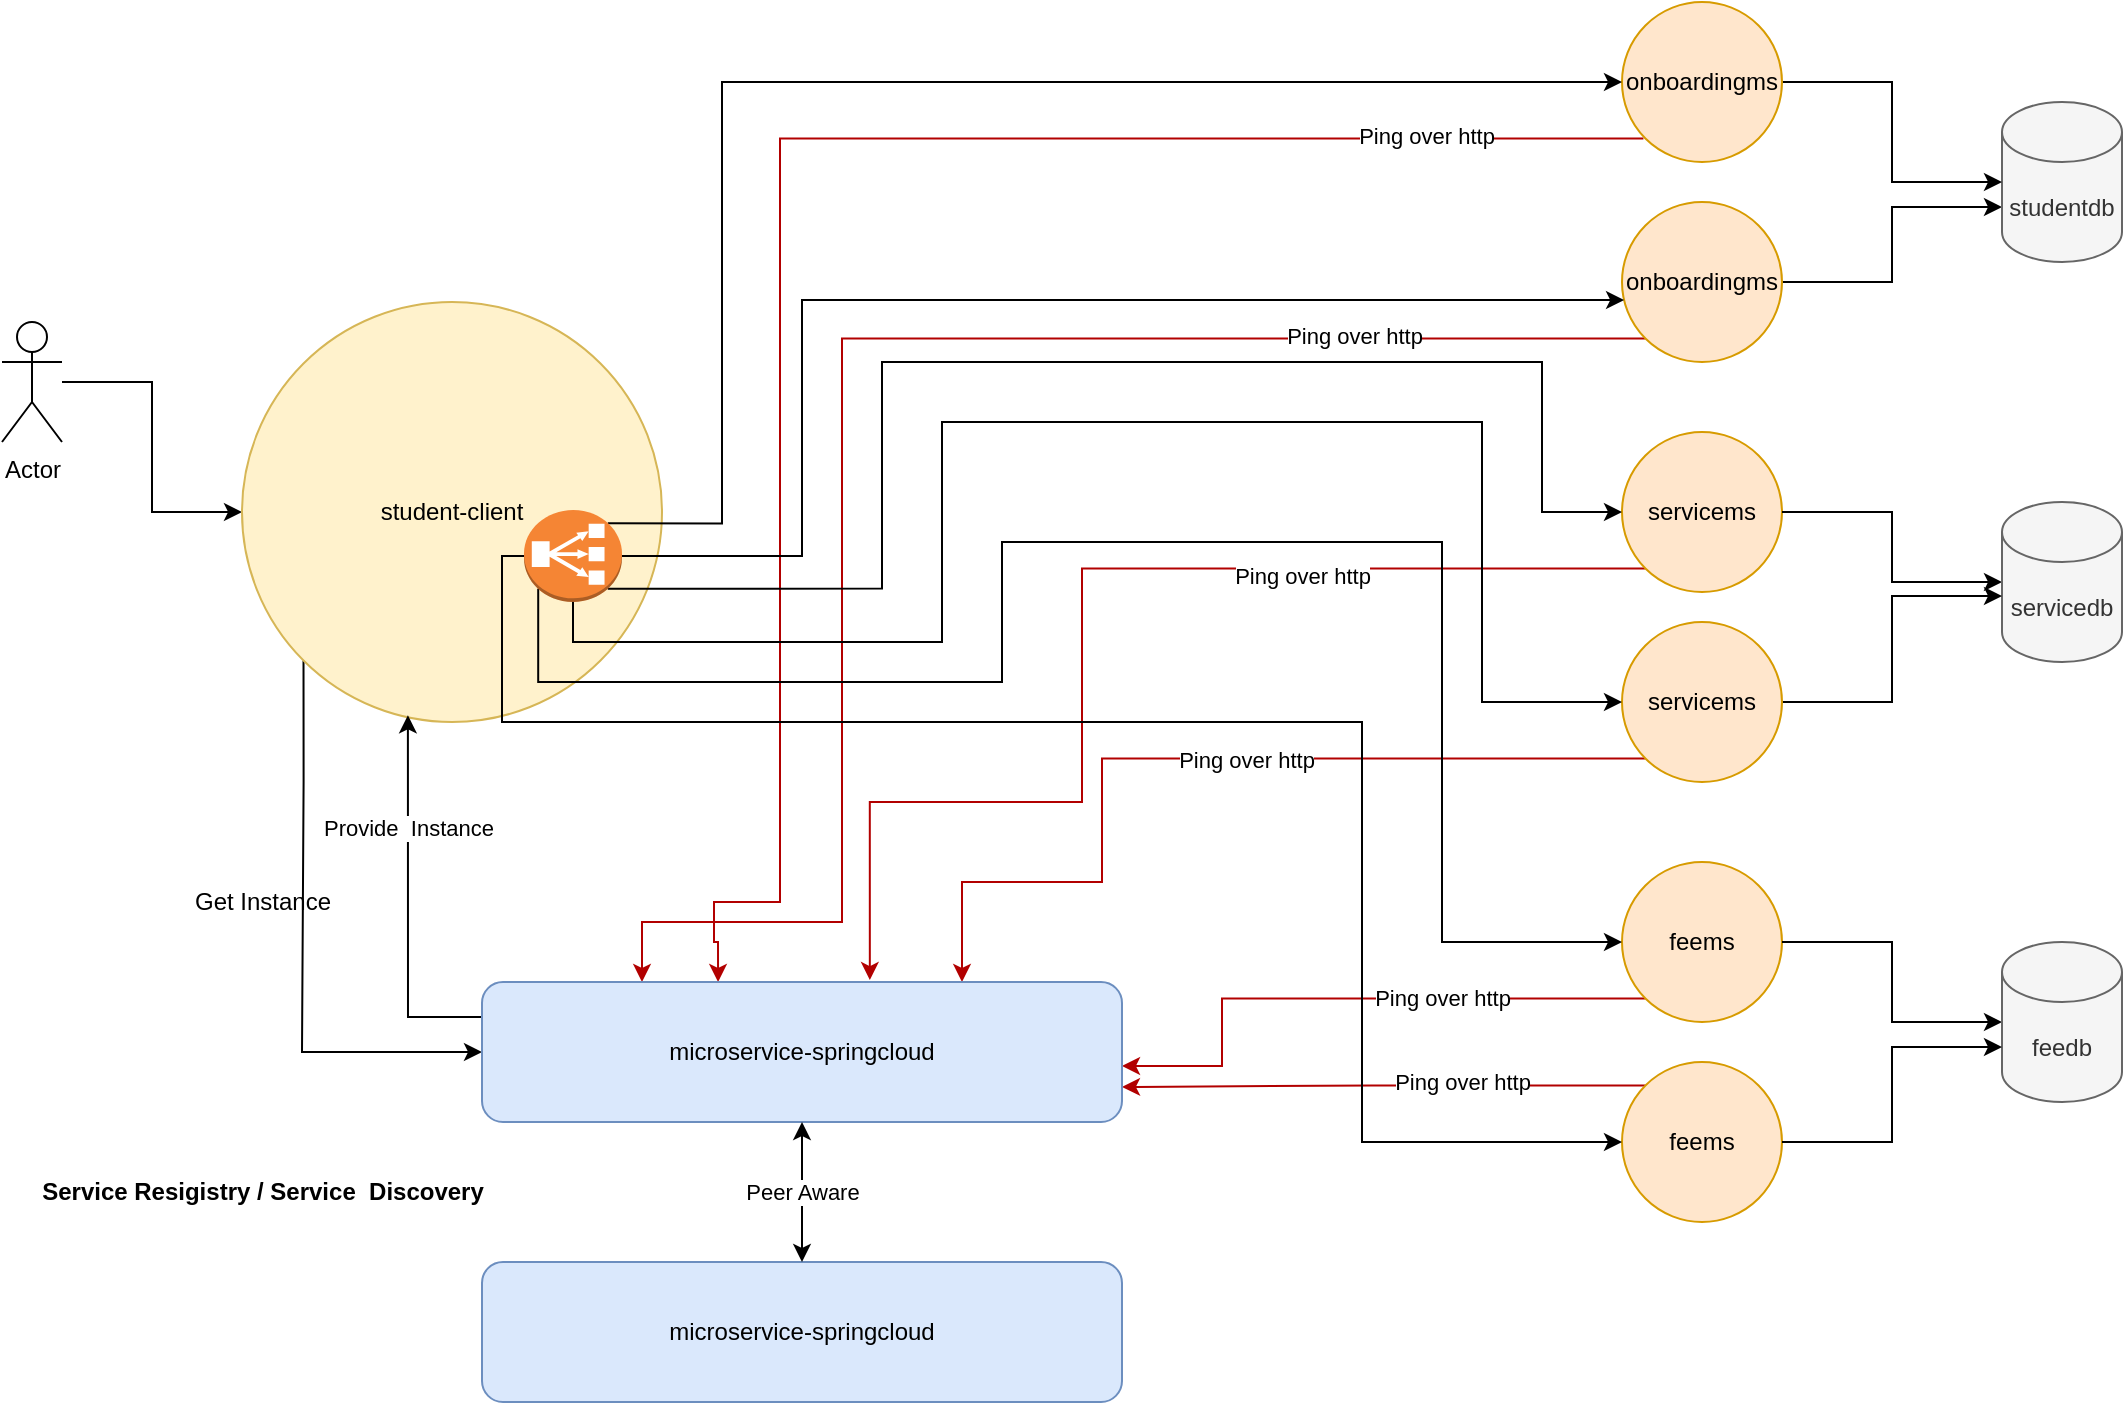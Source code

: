 <mxfile version="20.4.0" type="github" pages="2">
  <diagram id="sWcbRu70sIhl7bhhwNqO" name="Page-1">
    <mxGraphModel dx="1422" dy="804" grid="1" gridSize="10" guides="1" tooltips="1" connect="1" arrows="1" fold="1" page="1" pageScale="1" pageWidth="1169" pageHeight="827" math="0" shadow="0">
      <root>
        <mxCell id="0" />
        <mxCell id="1" parent="0" />
        <mxCell id="Ib2bDxPXk9sH93nM67jP-23" style="edgeStyle=orthogonalEdgeStyle;rounded=0;orthogonalLoop=1;jettySize=auto;html=1;entryX=0;entryY=0;entryDx=0;entryDy=52.5;entryPerimeter=0;" parent="1" source="Ib2bDxPXk9sH93nM67jP-1" target="Ib2bDxPXk9sH93nM67jP-4" edge="1">
          <mxGeometry relative="1" as="geometry" />
        </mxCell>
        <mxCell id="Ib2bDxPXk9sH93nM67jP-41" style="edgeStyle=orthogonalEdgeStyle;rounded=0;orthogonalLoop=1;jettySize=auto;html=1;exitX=0;exitY=1;exitDx=0;exitDy=0;entryX=0.25;entryY=0;entryDx=0;entryDy=0;fillColor=#e51400;strokeColor=#B20000;" parent="1" source="Ib2bDxPXk9sH93nM67jP-1" target="Ib2bDxPXk9sH93nM67jP-27" edge="1">
          <mxGeometry relative="1" as="geometry">
            <Array as="points">
              <mxPoint x="480" y="238" />
              <mxPoint x="480" y="530" />
              <mxPoint x="380" y="530" />
            </Array>
          </mxGeometry>
        </mxCell>
        <mxCell id="Ib2bDxPXk9sH93nM67jP-47" value="&lt;span style=&quot;color: rgba(0, 0, 0, 0); font-family: monospace; font-size: 0px; text-align: start; background-color: rgb(248, 249, 250);&quot;&gt;%3CmxGraphModel%3E%3Croot%3E%3CmxCell%20id%3D%220%22%2F%3E%3CmxCell%20id%3D%221%22%20parent%3D%220%22%2F%3E%3CmxCell%20id%3D%222%22%20value%3D%22servicems%22%20style%3D%22ellipse%3BwhiteSpace%3Dwrap%3Bhtml%3D1%3Baspect%3Dfixed%3BfillColor%3D%23ffe6cc%3BstrokeColor%3D%23d79b00%3B%22%20vertex%3D%221%22%20parent%3D%221%22%3E%3CmxGeometry%20x%3D%22470%22%20y%3D%22300%22%20width%3D%2280%22%20height%3D%2280%22%20as%3D%22geometry%22%2F%3E%3C%2FmxCell%3E%3C%2Froot%3E%3C%2FmxGraphModel%3E&lt;/span&gt;" style="edgeLabel;html=1;align=center;verticalAlign=middle;resizable=0;points=[];" parent="Ib2bDxPXk9sH93nM67jP-41" vertex="1" connectable="0">
          <mxGeometry x="-0.685" relative="1" as="geometry">
            <mxPoint as="offset" />
          </mxGeometry>
        </mxCell>
        <mxCell id="Ib2bDxPXk9sH93nM67jP-48" value="Ping over http" style="edgeLabel;html=1;align=center;verticalAlign=middle;resizable=0;points=[];" parent="Ib2bDxPXk9sH93nM67jP-41" vertex="1" connectable="0">
          <mxGeometry x="-0.646" y="-2" relative="1" as="geometry">
            <mxPoint as="offset" />
          </mxGeometry>
        </mxCell>
        <mxCell id="Ib2bDxPXk9sH93nM67jP-1" value="onboardingms" style="ellipse;whiteSpace=wrap;html=1;aspect=fixed;fillColor=#ffe6cc;strokeColor=#d79b00;" parent="1" vertex="1">
          <mxGeometry x="870" y="170" width="80" height="80" as="geometry" />
        </mxCell>
        <mxCell id="Ib2bDxPXk9sH93nM67jP-4" value="studentdb" style="shape=cylinder3;whiteSpace=wrap;html=1;boundedLbl=1;backgroundOutline=1;size=15;fillColor=#f5f5f5;strokeColor=#666666;fontColor=#333333;" parent="1" vertex="1">
          <mxGeometry x="1060" y="120" width="60" height="80" as="geometry" />
        </mxCell>
        <mxCell id="Ib2bDxPXk9sH93nM67jP-44" style="edgeStyle=orthogonalEdgeStyle;rounded=0;orthogonalLoop=1;jettySize=auto;html=1;exitX=0;exitY=1;exitDx=0;exitDy=0;entryX=1;entryY=0.6;entryDx=0;entryDy=0;entryPerimeter=0;fillColor=#e51400;strokeColor=#B20000;" parent="1" source="Ib2bDxPXk9sH93nM67jP-7" target="Ib2bDxPXk9sH93nM67jP-27" edge="1">
          <mxGeometry relative="1" as="geometry">
            <Array as="points">
              <mxPoint x="670" y="568" />
              <mxPoint x="670" y="602" />
            </Array>
          </mxGeometry>
        </mxCell>
        <mxCell id="Ib2bDxPXk9sH93nM67jP-51" value="Ping over http" style="edgeLabel;html=1;align=center;verticalAlign=middle;resizable=0;points=[];" parent="Ib2bDxPXk9sH93nM67jP-44" vertex="1" connectable="0">
          <mxGeometry x="-0.19" y="-1" relative="1" as="geometry">
            <mxPoint x="18" as="offset" />
          </mxGeometry>
        </mxCell>
        <mxCell id="Ib2bDxPXk9sH93nM67jP-7" value="feems" style="ellipse;whiteSpace=wrap;html=1;aspect=fixed;fillColor=#ffe6cc;strokeColor=#d79b00;" parent="1" vertex="1">
          <mxGeometry x="870" y="500" width="80" height="80" as="geometry" />
        </mxCell>
        <mxCell id="Ib2bDxPXk9sH93nM67jP-8" style="edgeStyle=orthogonalEdgeStyle;rounded=0;orthogonalLoop=1;jettySize=auto;html=1;" parent="1" source="Ib2bDxPXk9sH93nM67jP-7" target="Ib2bDxPXk9sH93nM67jP-9" edge="1">
          <mxGeometry relative="1" as="geometry" />
        </mxCell>
        <mxCell id="Ib2bDxPXk9sH93nM67jP-9" value="feedb" style="shape=cylinder3;whiteSpace=wrap;html=1;boundedLbl=1;backgroundOutline=1;size=15;fillColor=#f5f5f5;strokeColor=#666666;fontColor=#333333;" parent="1" vertex="1">
          <mxGeometry x="1060" y="540" width="60" height="80" as="geometry" />
        </mxCell>
        <mxCell id="Ib2bDxPXk9sH93nM67jP-42" style="edgeStyle=orthogonalEdgeStyle;rounded=0;orthogonalLoop=1;jettySize=auto;html=1;exitX=0;exitY=1;exitDx=0;exitDy=0;entryX=0.606;entryY=-0.014;entryDx=0;entryDy=0;entryPerimeter=0;fillColor=#e51400;strokeColor=#B20000;" parent="1" source="Ib2bDxPXk9sH93nM67jP-10" target="Ib2bDxPXk9sH93nM67jP-27" edge="1">
          <mxGeometry relative="1" as="geometry">
            <Array as="points">
              <mxPoint x="600" y="353" />
              <mxPoint x="600" y="470" />
              <mxPoint x="494" y="470" />
            </Array>
          </mxGeometry>
        </mxCell>
        <mxCell id="Ib2bDxPXk9sH93nM67jP-49" value="Ping over http" style="edgeLabel;html=1;align=center;verticalAlign=middle;resizable=0;points=[];" parent="Ib2bDxPXk9sH93nM67jP-42" vertex="1" connectable="0">
          <mxGeometry x="-0.421" y="3" relative="1" as="geometry">
            <mxPoint as="offset" />
          </mxGeometry>
        </mxCell>
        <mxCell id="Ib2bDxPXk9sH93nM67jP-10" value="servicems" style="ellipse;whiteSpace=wrap;html=1;aspect=fixed;fillColor=#ffe6cc;strokeColor=#d79b00;" parent="1" vertex="1">
          <mxGeometry x="870" y="285" width="80" height="80" as="geometry" />
        </mxCell>
        <mxCell id="Ib2bDxPXk9sH93nM67jP-11" style="edgeStyle=orthogonalEdgeStyle;rounded=0;orthogonalLoop=1;jettySize=auto;html=1;" parent="1" source="Ib2bDxPXk9sH93nM67jP-10" target="Ib2bDxPXk9sH93nM67jP-12" edge="1">
          <mxGeometry relative="1" as="geometry" />
        </mxCell>
        <mxCell id="Ib2bDxPXk9sH93nM67jP-12" value="servicedb" style="shape=cylinder3;whiteSpace=wrap;html=1;boundedLbl=1;backgroundOutline=1;size=15;fillColor=#f5f5f5;strokeColor=#666666;fontColor=#333333;" parent="1" vertex="1">
          <mxGeometry x="1060" y="320" width="60" height="80" as="geometry" />
        </mxCell>
        <mxCell id="Ib2bDxPXk9sH93nM67jP-17" style="edgeStyle=orthogonalEdgeStyle;rounded=0;orthogonalLoop=1;jettySize=auto;html=1;" parent="1" source="Ib2bDxPXk9sH93nM67jP-13" target="Ib2bDxPXk9sH93nM67jP-16" edge="1">
          <mxGeometry relative="1" as="geometry" />
        </mxCell>
        <mxCell id="Ib2bDxPXk9sH93nM67jP-13" value="Actor" style="shape=umlActor;verticalLabelPosition=bottom;verticalAlign=top;html=1;outlineConnect=0;" parent="1" vertex="1">
          <mxGeometry x="60" y="230" width="30" height="60" as="geometry" />
        </mxCell>
        <mxCell id="Ib2bDxPXk9sH93nM67jP-53" style="edgeStyle=orthogonalEdgeStyle;rounded=0;orthogonalLoop=1;jettySize=auto;html=1;entryX=0;entryY=0.5;entryDx=0;entryDy=0;exitX=0;exitY=1;exitDx=0;exitDy=0;" parent="1" source="Ib2bDxPXk9sH93nM67jP-16" target="Ib2bDxPXk9sH93nM67jP-27" edge="1">
          <mxGeometry relative="1" as="geometry">
            <Array as="points">
              <mxPoint x="211" y="460" />
              <mxPoint x="210" y="595" />
            </Array>
          </mxGeometry>
        </mxCell>
        <mxCell id="Ib2bDxPXk9sH93nM67jP-16" value="student-client" style="ellipse;whiteSpace=wrap;html=1;aspect=fixed;fillColor=#fff2cc;strokeColor=#d6b656;" parent="1" vertex="1">
          <mxGeometry x="180" y="220" width="210" height="210" as="geometry" />
        </mxCell>
        <mxCell id="Ib2bDxPXk9sH93nM67jP-19" style="edgeStyle=orthogonalEdgeStyle;rounded=0;orthogonalLoop=1;jettySize=auto;html=1;" parent="1" source="Ib2bDxPXk9sH93nM67jP-18" target="Ib2bDxPXk9sH93nM67jP-4" edge="1">
          <mxGeometry relative="1" as="geometry" />
        </mxCell>
        <mxCell id="Ib2bDxPXk9sH93nM67jP-40" style="edgeStyle=orthogonalEdgeStyle;rounded=0;orthogonalLoop=1;jettySize=auto;html=1;exitX=0;exitY=1;exitDx=0;exitDy=0;fillColor=#e51400;strokeColor=#B20000;entryX=0.372;entryY=0;entryDx=0;entryDy=0;entryPerimeter=0;" parent="1" edge="1">
          <mxGeometry relative="1" as="geometry">
            <mxPoint x="880.716" y="138.284" as="sourcePoint" />
            <mxPoint x="418.04" y="560" as="targetPoint" />
            <Array as="points">
              <mxPoint x="449" y="138" />
              <mxPoint x="449" y="520" />
              <mxPoint x="416" y="520" />
              <mxPoint x="416" y="540" />
              <mxPoint x="418" y="540" />
            </Array>
          </mxGeometry>
        </mxCell>
        <mxCell id="Ib2bDxPXk9sH93nM67jP-46" value="Ping over http" style="edgeLabel;html=1;align=center;verticalAlign=middle;resizable=0;points=[];" parent="Ib2bDxPXk9sH93nM67jP-40" vertex="1" connectable="0">
          <mxGeometry x="-0.755" y="-2" relative="1" as="geometry">
            <mxPoint as="offset" />
          </mxGeometry>
        </mxCell>
        <mxCell id="Ib2bDxPXk9sH93nM67jP-18" value="onboardingms" style="ellipse;whiteSpace=wrap;html=1;aspect=fixed;fillColor=#ffe6cc;strokeColor=#d79b00;" parent="1" vertex="1">
          <mxGeometry x="870" y="70" width="80" height="80" as="geometry" />
        </mxCell>
        <mxCell id="Ib2bDxPXk9sH93nM67jP-21" style="edgeStyle=orthogonalEdgeStyle;rounded=0;orthogonalLoop=1;jettySize=auto;html=1;entryX=0;entryY=0.588;entryDx=0;entryDy=0;entryPerimeter=0;" parent="1" source="Ib2bDxPXk9sH93nM67jP-20" target="Ib2bDxPXk9sH93nM67jP-12" edge="1">
          <mxGeometry relative="1" as="geometry">
            <mxPoint x="1070" y="370" as="targetPoint" />
          </mxGeometry>
        </mxCell>
        <mxCell id="Ib2bDxPXk9sH93nM67jP-43" style="edgeStyle=orthogonalEdgeStyle;rounded=0;orthogonalLoop=1;jettySize=auto;html=1;exitX=0;exitY=1;exitDx=0;exitDy=0;entryX=0.75;entryY=0;entryDx=0;entryDy=0;fillColor=#e51400;strokeColor=#B20000;" parent="1" source="Ib2bDxPXk9sH93nM67jP-20" target="Ib2bDxPXk9sH93nM67jP-27" edge="1">
          <mxGeometry relative="1" as="geometry">
            <Array as="points">
              <mxPoint x="610" y="448" />
              <mxPoint x="610" y="510" />
              <mxPoint x="540" y="510" />
            </Array>
          </mxGeometry>
        </mxCell>
        <mxCell id="Ib2bDxPXk9sH93nM67jP-50" value="Ping over http" style="edgeLabel;html=1;align=center;verticalAlign=middle;resizable=0;points=[];" parent="Ib2bDxPXk9sH93nM67jP-43" vertex="1" connectable="0">
          <mxGeometry x="-0.119" relative="1" as="geometry">
            <mxPoint as="offset" />
          </mxGeometry>
        </mxCell>
        <mxCell id="Ib2bDxPXk9sH93nM67jP-20" value="servicems" style="ellipse;whiteSpace=wrap;html=1;aspect=fixed;fillColor=#ffe6cc;strokeColor=#d79b00;" parent="1" vertex="1">
          <mxGeometry x="870" y="380" width="80" height="80" as="geometry" />
        </mxCell>
        <mxCell id="Ib2bDxPXk9sH93nM67jP-45" style="edgeStyle=orthogonalEdgeStyle;rounded=0;orthogonalLoop=1;jettySize=auto;html=1;exitX=0;exitY=0;exitDx=0;exitDy=0;entryX=1;entryY=0.75;entryDx=0;entryDy=0;fillColor=#e51400;strokeColor=#B20000;" parent="1" source="Ib2bDxPXk9sH93nM67jP-24" target="Ib2bDxPXk9sH93nM67jP-27" edge="1">
          <mxGeometry relative="1" as="geometry" />
        </mxCell>
        <mxCell id="Ib2bDxPXk9sH93nM67jP-52" value="Ping over http" style="edgeLabel;html=1;align=center;verticalAlign=middle;resizable=0;points=[];" parent="Ib2bDxPXk9sH93nM67jP-45" vertex="1" connectable="0">
          <mxGeometry x="-0.118" y="4" relative="1" as="geometry">
            <mxPoint x="24" y="-6" as="offset" />
          </mxGeometry>
        </mxCell>
        <mxCell id="Ib2bDxPXk9sH93nM67jP-24" value="feems" style="ellipse;whiteSpace=wrap;html=1;aspect=fixed;fillColor=#ffe6cc;strokeColor=#d79b00;" parent="1" vertex="1">
          <mxGeometry x="870" y="600" width="80" height="80" as="geometry" />
        </mxCell>
        <mxCell id="Ib2bDxPXk9sH93nM67jP-25" style="edgeStyle=orthogonalEdgeStyle;rounded=0;orthogonalLoop=1;jettySize=auto;html=1;entryX=0;entryY=0;entryDx=0;entryDy=52.5;entryPerimeter=0;" parent="1" source="Ib2bDxPXk9sH93nM67jP-24" target="Ib2bDxPXk9sH93nM67jP-9" edge="1">
          <mxGeometry relative="1" as="geometry">
            <mxPoint x="1070" y="680" as="targetPoint" />
          </mxGeometry>
        </mxCell>
        <mxCell id="Ib2bDxPXk9sH93nM67jP-29" style="edgeStyle=orthogonalEdgeStyle;rounded=0;orthogonalLoop=1;jettySize=auto;html=1;entryX=0.013;entryY=0.613;entryDx=0;entryDy=0;entryPerimeter=0;" parent="1" source="Ib2bDxPXk9sH93nM67jP-26" target="Ib2bDxPXk9sH93nM67jP-1" edge="1">
          <mxGeometry relative="1" as="geometry">
            <Array as="points">
              <mxPoint x="460" y="347" />
              <mxPoint x="460" y="219" />
            </Array>
          </mxGeometry>
        </mxCell>
        <mxCell id="Ib2bDxPXk9sH93nM67jP-30" style="edgeStyle=orthogonalEdgeStyle;rounded=0;orthogonalLoop=1;jettySize=auto;html=1;exitX=0.855;exitY=0.145;exitDx=0;exitDy=0;exitPerimeter=0;entryX=0;entryY=0.5;entryDx=0;entryDy=0;" parent="1" source="Ib2bDxPXk9sH93nM67jP-26" target="Ib2bDxPXk9sH93nM67jP-18" edge="1">
          <mxGeometry relative="1" as="geometry">
            <Array as="points">
              <mxPoint x="420" y="331" />
              <mxPoint x="420" y="110" />
            </Array>
          </mxGeometry>
        </mxCell>
        <mxCell id="Ib2bDxPXk9sH93nM67jP-31" style="edgeStyle=orthogonalEdgeStyle;rounded=0;orthogonalLoop=1;jettySize=auto;html=1;exitX=0.855;exitY=0.855;exitDx=0;exitDy=0;exitPerimeter=0;entryX=0;entryY=0.5;entryDx=0;entryDy=0;" parent="1" source="Ib2bDxPXk9sH93nM67jP-26" target="Ib2bDxPXk9sH93nM67jP-10" edge="1">
          <mxGeometry relative="1" as="geometry">
            <Array as="points">
              <mxPoint x="500" y="363" />
              <mxPoint x="500" y="250" />
              <mxPoint x="830" y="250" />
              <mxPoint x="830" y="325" />
            </Array>
          </mxGeometry>
        </mxCell>
        <mxCell id="Ib2bDxPXk9sH93nM67jP-32" style="edgeStyle=orthogonalEdgeStyle;rounded=0;orthogonalLoop=1;jettySize=auto;html=1;exitX=0.5;exitY=1;exitDx=0;exitDy=0;exitPerimeter=0;entryX=0;entryY=0.5;entryDx=0;entryDy=0;" parent="1" source="Ib2bDxPXk9sH93nM67jP-26" target="Ib2bDxPXk9sH93nM67jP-20" edge="1">
          <mxGeometry relative="1" as="geometry">
            <Array as="points">
              <mxPoint x="346" y="390" />
              <mxPoint x="530" y="390" />
              <mxPoint x="530" y="280" />
              <mxPoint x="800" y="280" />
              <mxPoint x="800" y="420" />
            </Array>
          </mxGeometry>
        </mxCell>
        <mxCell id="Ib2bDxPXk9sH93nM67jP-33" style="edgeStyle=orthogonalEdgeStyle;rounded=0;orthogonalLoop=1;jettySize=auto;html=1;exitX=0.145;exitY=0.855;exitDx=0;exitDy=0;exitPerimeter=0;entryX=0;entryY=0.5;entryDx=0;entryDy=0;" parent="1" source="Ib2bDxPXk9sH93nM67jP-26" target="Ib2bDxPXk9sH93nM67jP-7" edge="1">
          <mxGeometry relative="1" as="geometry">
            <Array as="points">
              <mxPoint x="328" y="410" />
              <mxPoint x="560" y="410" />
              <mxPoint x="560" y="340" />
              <mxPoint x="780" y="340" />
              <mxPoint x="780" y="540" />
            </Array>
          </mxGeometry>
        </mxCell>
        <mxCell id="Ib2bDxPXk9sH93nM67jP-34" style="edgeStyle=orthogonalEdgeStyle;rounded=0;orthogonalLoop=1;jettySize=auto;html=1;exitX=0;exitY=0.5;exitDx=0;exitDy=0;exitPerimeter=0;entryX=0;entryY=0.5;entryDx=0;entryDy=0;" parent="1" source="Ib2bDxPXk9sH93nM67jP-26" target="Ib2bDxPXk9sH93nM67jP-24" edge="1">
          <mxGeometry relative="1" as="geometry">
            <Array as="points">
              <mxPoint x="310" y="347" />
              <mxPoint x="310" y="430" />
              <mxPoint x="740" y="430" />
              <mxPoint x="740" y="640" />
            </Array>
          </mxGeometry>
        </mxCell>
        <mxCell id="Ib2bDxPXk9sH93nM67jP-26" value="" style="outlineConnect=0;dashed=0;verticalLabelPosition=bottom;verticalAlign=top;align=center;html=1;shape=mxgraph.aws3.classic_load_balancer;fillColor=#F58534;gradientColor=none;" parent="1" vertex="1">
          <mxGeometry x="321" y="324" width="49" height="46" as="geometry" />
        </mxCell>
        <mxCell id="Ib2bDxPXk9sH93nM67jP-56" style="edgeStyle=orthogonalEdgeStyle;rounded=0;orthogonalLoop=1;jettySize=auto;html=1;exitX=0;exitY=0.25;exitDx=0;exitDy=0;entryX=0.395;entryY=0.984;entryDx=0;entryDy=0;entryPerimeter=0;" parent="1" source="Ib2bDxPXk9sH93nM67jP-27" target="Ib2bDxPXk9sH93nM67jP-16" edge="1">
          <mxGeometry relative="1" as="geometry" />
        </mxCell>
        <mxCell id="Ib2bDxPXk9sH93nM67jP-57" value="Provide&amp;nbsp; Instance" style="edgeLabel;html=1;align=center;verticalAlign=middle;resizable=0;points=[];" parent="Ib2bDxPXk9sH93nM67jP-56" vertex="1" connectable="0">
          <mxGeometry x="0.406" relative="1" as="geometry">
            <mxPoint as="offset" />
          </mxGeometry>
        </mxCell>
        <mxCell id="Ib2bDxPXk9sH93nM67jP-27" value="microservice-springcloud" style="rounded=1;whiteSpace=wrap;html=1;fillColor=#dae8fc;strokeColor=#6c8ebf;" parent="1" vertex="1">
          <mxGeometry x="300" y="560" width="320" height="70" as="geometry" />
        </mxCell>
        <mxCell id="Ib2bDxPXk9sH93nM67jP-35" value="&lt;b&gt;Service Resigistry / Service&amp;nbsp; Discovery&lt;/b&gt;" style="text;html=1;align=center;verticalAlign=middle;resizable=0;points=[];autosize=1;strokeColor=none;fillColor=none;" parent="1" vertex="1">
          <mxGeometry x="70" y="650" width="240" height="30" as="geometry" />
        </mxCell>
        <mxCell id="Ib2bDxPXk9sH93nM67jP-36" value="microservice-springcloud" style="rounded=1;whiteSpace=wrap;html=1;fillColor=#dae8fc;strokeColor=#6c8ebf;" parent="1" vertex="1">
          <mxGeometry x="300" y="700" width="320" height="70" as="geometry" />
        </mxCell>
        <mxCell id="Ib2bDxPXk9sH93nM67jP-39" value="Peer Aware" style="endArrow=classic;startArrow=classic;html=1;rounded=0;exitX=0.5;exitY=0;exitDx=0;exitDy=0;exitPerimeter=0;entryX=0.5;entryY=1;entryDx=0;entryDy=0;" parent="1" source="Ib2bDxPXk9sH93nM67jP-36" target="Ib2bDxPXk9sH93nM67jP-27" edge="1">
          <mxGeometry width="50" height="50" relative="1" as="geometry">
            <mxPoint x="420" y="680" as="sourcePoint" />
            <mxPoint x="470" y="630" as="targetPoint" />
          </mxGeometry>
        </mxCell>
        <mxCell id="Ib2bDxPXk9sH93nM67jP-54" value="Get Instance" style="text;html=1;align=center;verticalAlign=middle;resizable=0;points=[];autosize=1;strokeColor=none;fillColor=none;" parent="1" vertex="1">
          <mxGeometry x="145" y="505" width="90" height="30" as="geometry" />
        </mxCell>
      </root>
    </mxGraphModel>
  </diagram>
  <diagram id="p8piD2SMsgvlH9p8ZaVb" name="Page-2">
    <mxGraphModel dx="1422" dy="804" grid="1" gridSize="10" guides="1" tooltips="1" connect="1" arrows="1" fold="1" page="1" pageScale="1" pageWidth="1169" pageHeight="827" math="0" shadow="0">
      <root>
        <mxCell id="0" />
        <mxCell id="1" parent="0" />
        <mxCell id="VsX81NJY4DJ-RuFfTPW--6" value="studentdb" style="shape=cylinder3;whiteSpace=wrap;html=1;boundedLbl=1;backgroundOutline=1;size=15;fillColor=#f5f5f5;strokeColor=#666666;fontColor=#333333;" vertex="1" parent="1">
          <mxGeometry x="1060" y="70" width="60" height="80" as="geometry" />
        </mxCell>
        <mxCell id="VsX81NJY4DJ-RuFfTPW--7" style="edgeStyle=orthogonalEdgeStyle;rounded=0;orthogonalLoop=1;jettySize=auto;html=1;exitX=0;exitY=1;exitDx=0;exitDy=0;entryX=1;entryY=0.6;entryDx=0;entryDy=0;entryPerimeter=0;fillColor=#e51400;strokeColor=#B20000;" edge="1" parent="1" source="VsX81NJY4DJ-RuFfTPW--9" target="VsX81NJY4DJ-RuFfTPW--42">
          <mxGeometry relative="1" as="geometry">
            <Array as="points">
              <mxPoint x="670" y="568" />
              <mxPoint x="670" y="602" />
            </Array>
          </mxGeometry>
        </mxCell>
        <mxCell id="VsX81NJY4DJ-RuFfTPW--8" value="Ping over http" style="edgeLabel;html=1;align=center;verticalAlign=middle;resizable=0;points=[];" vertex="1" connectable="0" parent="VsX81NJY4DJ-RuFfTPW--7">
          <mxGeometry x="-0.19" y="-1" relative="1" as="geometry">
            <mxPoint x="18" as="offset" />
          </mxGeometry>
        </mxCell>
        <mxCell id="VsX81NJY4DJ-RuFfTPW--9" value="feems" style="ellipse;whiteSpace=wrap;html=1;aspect=fixed;fillColor=#ffe6cc;strokeColor=#d79b00;" vertex="1" parent="1">
          <mxGeometry x="870" y="470" width="80" height="80" as="geometry" />
        </mxCell>
        <mxCell id="VsX81NJY4DJ-RuFfTPW--10" style="edgeStyle=orthogonalEdgeStyle;rounded=0;orthogonalLoop=1;jettySize=auto;html=1;" edge="1" parent="1" source="VsX81NJY4DJ-RuFfTPW--9" target="VsX81NJY4DJ-RuFfTPW--11">
          <mxGeometry relative="1" as="geometry" />
        </mxCell>
        <mxCell id="VsX81NJY4DJ-RuFfTPW--11" value="feedb" style="shape=cylinder3;whiteSpace=wrap;html=1;boundedLbl=1;backgroundOutline=1;size=15;fillColor=#f5f5f5;strokeColor=#666666;fontColor=#333333;" vertex="1" parent="1">
          <mxGeometry x="1060" y="470" width="60" height="80" as="geometry" />
        </mxCell>
        <mxCell id="VsX81NJY4DJ-RuFfTPW--69" style="edgeStyle=orthogonalEdgeStyle;rounded=0;orthogonalLoop=1;jettySize=auto;html=1;exitX=0.5;exitY=1;exitDx=0;exitDy=0;entryX=0;entryY=0.8;entryDx=0;entryDy=0;" edge="1" parent="1" source="VsX81NJY4DJ-RuFfTPW--14" target="VsX81NJY4DJ-RuFfTPW--68">
          <mxGeometry relative="1" as="geometry" />
        </mxCell>
        <mxCell id="VsX81NJY4DJ-RuFfTPW--71" style="edgeStyle=orthogonalEdgeStyle;rounded=0;orthogonalLoop=1;jettySize=auto;html=1;exitX=0;exitY=1;exitDx=0;exitDy=0;entryX=0.559;entryY=-0.029;entryDx=0;entryDy=0;entryPerimeter=0;fillColor=#e51400;strokeColor=#B20000;" edge="1" parent="1" source="VsX81NJY4DJ-RuFfTPW--14" target="VsX81NJY4DJ-RuFfTPW--42">
          <mxGeometry relative="1" as="geometry" />
        </mxCell>
        <mxCell id="VsX81NJY4DJ-RuFfTPW--74" value="Ping Over Http" style="edgeLabel;html=1;align=center;verticalAlign=middle;resizable=0;points=[];" vertex="1" connectable="0" parent="VsX81NJY4DJ-RuFfTPW--71">
          <mxGeometry x="-0.333" y="-2" relative="1" as="geometry">
            <mxPoint as="offset" />
          </mxGeometry>
        </mxCell>
        <mxCell id="VsX81NJY4DJ-RuFfTPW--14" value="servicems" style="ellipse;whiteSpace=wrap;html=1;aspect=fixed;fillColor=#ffe6cc;strokeColor=#d79b00;" vertex="1" parent="1">
          <mxGeometry x="870" y="210" width="80" height="80" as="geometry" />
        </mxCell>
        <mxCell id="VsX81NJY4DJ-RuFfTPW--15" style="edgeStyle=orthogonalEdgeStyle;rounded=0;orthogonalLoop=1;jettySize=auto;html=1;" edge="1" parent="1" source="VsX81NJY4DJ-RuFfTPW--14" target="VsX81NJY4DJ-RuFfTPW--16">
          <mxGeometry relative="1" as="geometry" />
        </mxCell>
        <mxCell id="VsX81NJY4DJ-RuFfTPW--16" value="servicedb" style="shape=cylinder3;whiteSpace=wrap;html=1;boundedLbl=1;backgroundOutline=1;size=15;fillColor=#f5f5f5;strokeColor=#666666;fontColor=#333333;" vertex="1" parent="1">
          <mxGeometry x="1060" y="210" width="60" height="80" as="geometry" />
        </mxCell>
        <mxCell id="VsX81NJY4DJ-RuFfTPW--17" style="edgeStyle=orthogonalEdgeStyle;rounded=0;orthogonalLoop=1;jettySize=auto;html=1;" edge="1" parent="1" source="VsX81NJY4DJ-RuFfTPW--18" target="VsX81NJY4DJ-RuFfTPW--20">
          <mxGeometry relative="1" as="geometry" />
        </mxCell>
        <mxCell id="VsX81NJY4DJ-RuFfTPW--18" value="Actor" style="shape=umlActor;verticalLabelPosition=bottom;verticalAlign=top;html=1;outlineConnect=0;" vertex="1" parent="1">
          <mxGeometry x="60" y="230" width="30" height="60" as="geometry" />
        </mxCell>
        <mxCell id="VsX81NJY4DJ-RuFfTPW--19" style="edgeStyle=orthogonalEdgeStyle;rounded=0;orthogonalLoop=1;jettySize=auto;html=1;entryX=0;entryY=0.5;entryDx=0;entryDy=0;exitX=0;exitY=1;exitDx=0;exitDy=0;" edge="1" parent="1" source="VsX81NJY4DJ-RuFfTPW--20" target="VsX81NJY4DJ-RuFfTPW--42">
          <mxGeometry relative="1" as="geometry">
            <Array as="points">
              <mxPoint x="211" y="460" />
              <mxPoint x="210" y="595" />
            </Array>
          </mxGeometry>
        </mxCell>
        <mxCell id="VsX81NJY4DJ-RuFfTPW--20" value="student-client" style="ellipse;whiteSpace=wrap;html=1;aspect=fixed;fillColor=#fff2cc;strokeColor=#d6b656;" vertex="1" parent="1">
          <mxGeometry x="180" y="220" width="210" height="210" as="geometry" />
        </mxCell>
        <mxCell id="VsX81NJY4DJ-RuFfTPW--21" style="edgeStyle=orthogonalEdgeStyle;rounded=0;orthogonalLoop=1;jettySize=auto;html=1;" edge="1" parent="1" source="VsX81NJY4DJ-RuFfTPW--24" target="VsX81NJY4DJ-RuFfTPW--6">
          <mxGeometry relative="1" as="geometry" />
        </mxCell>
        <mxCell id="VsX81NJY4DJ-RuFfTPW--72" style="edgeStyle=orthogonalEdgeStyle;rounded=0;orthogonalLoop=1;jettySize=auto;html=1;exitX=0;exitY=1;exitDx=0;exitDy=0;entryX=0.5;entryY=0;entryDx=0;entryDy=0;fillColor=#e51400;strokeColor=#B20000;" edge="1" parent="1" source="VsX81NJY4DJ-RuFfTPW--24" target="VsX81NJY4DJ-RuFfTPW--42">
          <mxGeometry relative="1" as="geometry" />
        </mxCell>
        <mxCell id="VsX81NJY4DJ-RuFfTPW--73" value="Ping Over Http" style="edgeLabel;html=1;align=center;verticalAlign=middle;resizable=0;points=[];" vertex="1" connectable="0" parent="VsX81NJY4DJ-RuFfTPW--72">
          <mxGeometry x="-0.344" y="3" relative="1" as="geometry">
            <mxPoint as="offset" />
          </mxGeometry>
        </mxCell>
        <mxCell id="VsX81NJY4DJ-RuFfTPW--24" value="onboardingms" style="ellipse;whiteSpace=wrap;html=1;aspect=fixed;fillColor=#ffe6cc;strokeColor=#d79b00;" vertex="1" parent="1">
          <mxGeometry x="870" y="70" width="80" height="80" as="geometry" />
        </mxCell>
        <mxCell id="VsX81NJY4DJ-RuFfTPW--34" style="edgeStyle=orthogonalEdgeStyle;rounded=0;orthogonalLoop=1;jettySize=auto;html=1;exitX=0.855;exitY=0.145;exitDx=0;exitDy=0;exitPerimeter=0;entryX=0;entryY=0.8;entryDx=0;entryDy=0;" edge="1" parent="1" source="VsX81NJY4DJ-RuFfTPW--39" target="VsX81NJY4DJ-RuFfTPW--47">
          <mxGeometry relative="1" as="geometry">
            <Array as="points">
              <mxPoint x="530" y="331" />
              <mxPoint x="530" y="116" />
            </Array>
          </mxGeometry>
        </mxCell>
        <mxCell id="VsX81NJY4DJ-RuFfTPW--35" style="edgeStyle=orthogonalEdgeStyle;rounded=0;orthogonalLoop=1;jettySize=auto;html=1;exitX=1;exitY=0.5;exitDx=0;exitDy=0;exitPerimeter=0;entryX=0;entryY=0.8;entryDx=0;entryDy=0;" edge="1" parent="1" source="VsX81NJY4DJ-RuFfTPW--39" target="VsX81NJY4DJ-RuFfTPW--57">
          <mxGeometry relative="1" as="geometry">
            <Array as="points">
              <mxPoint x="560" y="347" />
              <mxPoint x="560" y="246" />
            </Array>
          </mxGeometry>
        </mxCell>
        <mxCell id="VsX81NJY4DJ-RuFfTPW--64" style="edgeStyle=orthogonalEdgeStyle;rounded=0;orthogonalLoop=1;jettySize=auto;html=1;exitX=0.855;exitY=0.855;exitDx=0;exitDy=0;exitPerimeter=0;entryX=0;entryY=0.8;entryDx=0;entryDy=0;" edge="1" parent="1" source="VsX81NJY4DJ-RuFfTPW--39" target="VsX81NJY4DJ-RuFfTPW--63">
          <mxGeometry relative="1" as="geometry">
            <Array as="points">
              <mxPoint x="590" y="363" />
              <mxPoint x="590" y="501" />
            </Array>
          </mxGeometry>
        </mxCell>
        <mxCell id="VsX81NJY4DJ-RuFfTPW--39" value="" style="outlineConnect=0;dashed=0;verticalLabelPosition=bottom;verticalAlign=top;align=center;html=1;shape=mxgraph.aws3.classic_load_balancer;fillColor=#F58534;gradientColor=none;" vertex="1" parent="1">
          <mxGeometry x="321" y="324" width="49" height="46" as="geometry" />
        </mxCell>
        <mxCell id="VsX81NJY4DJ-RuFfTPW--40" style="edgeStyle=orthogonalEdgeStyle;rounded=0;orthogonalLoop=1;jettySize=auto;html=1;exitX=0;exitY=0.25;exitDx=0;exitDy=0;entryX=0.395;entryY=0.984;entryDx=0;entryDy=0;entryPerimeter=0;" edge="1" parent="1" source="VsX81NJY4DJ-RuFfTPW--42" target="VsX81NJY4DJ-RuFfTPW--20">
          <mxGeometry relative="1" as="geometry" />
        </mxCell>
        <mxCell id="VsX81NJY4DJ-RuFfTPW--41" value="Provide&amp;nbsp; Instance" style="edgeLabel;html=1;align=center;verticalAlign=middle;resizable=0;points=[];" vertex="1" connectable="0" parent="VsX81NJY4DJ-RuFfTPW--40">
          <mxGeometry x="0.406" relative="1" as="geometry">
            <mxPoint as="offset" />
          </mxGeometry>
        </mxCell>
        <mxCell id="VsX81NJY4DJ-RuFfTPW--42" value="microservice-springcloud" style="rounded=1;whiteSpace=wrap;html=1;fillColor=#dae8fc;strokeColor=#6c8ebf;" vertex="1" parent="1">
          <mxGeometry x="300" y="560" width="320" height="70" as="geometry" />
        </mxCell>
        <mxCell id="VsX81NJY4DJ-RuFfTPW--43" value="&lt;b&gt;Service Resigistry / Service&amp;nbsp; Discovery&lt;/b&gt;" style="text;html=1;align=center;verticalAlign=middle;resizable=0;points=[];autosize=1;strokeColor=none;fillColor=none;" vertex="1" parent="1">
          <mxGeometry x="70" y="650" width="240" height="30" as="geometry" />
        </mxCell>
        <mxCell id="VsX81NJY4DJ-RuFfTPW--44" value="microservice-springcloud" style="rounded=1;whiteSpace=wrap;html=1;fillColor=#dae8fc;strokeColor=#6c8ebf;" vertex="1" parent="1">
          <mxGeometry x="300" y="700" width="320" height="70" as="geometry" />
        </mxCell>
        <mxCell id="VsX81NJY4DJ-RuFfTPW--45" value="Peer Aware" style="endArrow=classic;startArrow=classic;html=1;rounded=0;exitX=0.5;exitY=0;exitDx=0;exitDy=0;exitPerimeter=0;entryX=0.5;entryY=1;entryDx=0;entryDy=0;" edge="1" parent="1" source="VsX81NJY4DJ-RuFfTPW--44" target="VsX81NJY4DJ-RuFfTPW--42">
          <mxGeometry width="50" height="50" relative="1" as="geometry">
            <mxPoint x="420" y="680" as="sourcePoint" />
            <mxPoint x="470" y="630" as="targetPoint" />
          </mxGeometry>
        </mxCell>
        <mxCell id="VsX81NJY4DJ-RuFfTPW--46" value="Get Instance" style="text;html=1;align=center;verticalAlign=middle;resizable=0;points=[];autosize=1;strokeColor=none;fillColor=none;" vertex="1" parent="1">
          <mxGeometry x="145" y="505" width="90" height="30" as="geometry" />
        </mxCell>
        <mxCell id="VsX81NJY4DJ-RuFfTPW--48" style="edgeStyle=orthogonalEdgeStyle;rounded=0;orthogonalLoop=1;jettySize=auto;html=1;entryX=0;entryY=0.5;entryDx=0;entryDy=0;exitX=1;exitY=0.8;exitDx=0;exitDy=0;" edge="1" parent="1" source="VsX81NJY4DJ-RuFfTPW--47" target="VsX81NJY4DJ-RuFfTPW--24">
          <mxGeometry relative="1" as="geometry">
            <mxPoint x="700" y="110" as="sourcePoint" />
          </mxGeometry>
        </mxCell>
        <mxCell id="VsX81NJY4DJ-RuFfTPW--47" value="" style="pointerEvents=1;verticalLabelPosition=bottom;shadow=0;dashed=0;align=center;html=1;verticalAlign=top;shape=mxgraph.electrical.electro-mechanical.circuitBreaker2;elSwitchState=off;" vertex="1" parent="1">
          <mxGeometry x="620" y="100" width="75" height="20" as="geometry" />
        </mxCell>
        <mxCell id="VsX81NJY4DJ-RuFfTPW--76" style="edgeStyle=orthogonalEdgeStyle;rounded=0;orthogonalLoop=1;jettySize=auto;html=1;exitX=1;exitY=0.8;exitDx=0;exitDy=0;entryX=0;entryY=0.5;entryDx=0;entryDy=0;" edge="1" parent="1" source="VsX81NJY4DJ-RuFfTPW--57" target="VsX81NJY4DJ-RuFfTPW--14">
          <mxGeometry relative="1" as="geometry" />
        </mxCell>
        <mxCell id="VsX81NJY4DJ-RuFfTPW--57" value="" style="pointerEvents=1;verticalLabelPosition=bottom;shadow=0;dashed=0;align=center;html=1;verticalAlign=top;shape=mxgraph.electrical.electro-mechanical.circuitBreaker2;elSwitchState=off;" vertex="1" parent="1">
          <mxGeometry x="615" y="230" width="75" height="20" as="geometry" />
        </mxCell>
        <mxCell id="VsX81NJY4DJ-RuFfTPW--60" value="Circuit Breaker" style="text;html=1;align=center;verticalAlign=middle;resizable=0;points=[];autosize=1;strokeColor=none;fillColor=none;" vertex="1" parent="1">
          <mxGeometry x="590" y="75" width="100" height="30" as="geometry" />
        </mxCell>
        <mxCell id="VsX81NJY4DJ-RuFfTPW--61" value="Circuit Breaker" style="text;html=1;align=center;verticalAlign=middle;resizable=0;points=[];autosize=1;strokeColor=none;fillColor=none;" vertex="1" parent="1">
          <mxGeometry x="590" y="190" width="100" height="30" as="geometry" />
        </mxCell>
        <mxCell id="VsX81NJY4DJ-RuFfTPW--62" value="Circuit Breaker" style="text;html=1;align=center;verticalAlign=middle;resizable=0;points=[];autosize=1;strokeColor=none;fillColor=none;" vertex="1" parent="1">
          <mxGeometry x="760" y="630" width="100" height="30" as="geometry" />
        </mxCell>
        <mxCell id="VsX81NJY4DJ-RuFfTPW--75" style="edgeStyle=orthogonalEdgeStyle;rounded=0;orthogonalLoop=1;jettySize=auto;html=1;exitX=1;exitY=0.8;exitDx=0;exitDy=0;entryX=0;entryY=0.313;entryDx=0;entryDy=0;entryPerimeter=0;" edge="1" parent="1" source="VsX81NJY4DJ-RuFfTPW--63" target="VsX81NJY4DJ-RuFfTPW--9">
          <mxGeometry relative="1" as="geometry" />
        </mxCell>
        <mxCell id="VsX81NJY4DJ-RuFfTPW--63" value="" style="pointerEvents=1;verticalLabelPosition=bottom;shadow=0;dashed=0;align=center;html=1;verticalAlign=top;shape=mxgraph.electrical.electro-mechanical.circuitBreaker2;elSwitchState=off;" vertex="1" parent="1">
          <mxGeometry x="670" y="485" width="75" height="20" as="geometry" />
        </mxCell>
        <mxCell id="VsX81NJY4DJ-RuFfTPW--70" style="edgeStyle=orthogonalEdgeStyle;rounded=0;orthogonalLoop=1;jettySize=auto;html=1;exitX=1;exitY=0.8;exitDx=0;exitDy=0;entryX=0.5;entryY=0;entryDx=0;entryDy=0;" edge="1" parent="1" source="VsX81NJY4DJ-RuFfTPW--68" target="VsX81NJY4DJ-RuFfTPW--9">
          <mxGeometry relative="1" as="geometry" />
        </mxCell>
        <mxCell id="VsX81NJY4DJ-RuFfTPW--68" value="" style="pointerEvents=1;verticalLabelPosition=bottom;shadow=0;dashed=0;align=center;html=1;verticalAlign=top;shape=mxgraph.electrical.electro-mechanical.circuitBreaker2;elSwitchState=off;direction=south;" vertex="1" parent="1">
          <mxGeometry x="900" y="355" width="20" height="75" as="geometry" />
        </mxCell>
      </root>
    </mxGraphModel>
  </diagram>
</mxfile>
